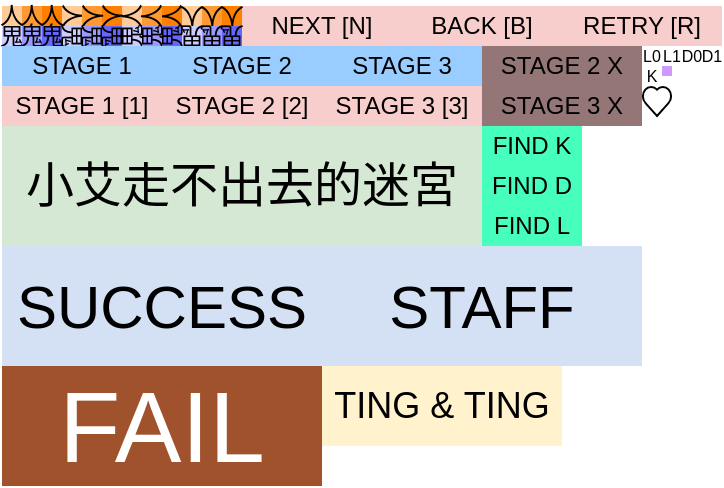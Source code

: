 <mxfile version="22.1.15" type="device">
  <diagram name="Page-1" id="5XNaylJJS5qS0YuT8DcA">
    <mxGraphModel dx="1574" dy="1492" grid="1" gridSize="10" guides="1" tooltips="1" connect="1" arrows="1" fold="1" page="1" pageScale="1" pageWidth="850" pageHeight="1100" math="0" shadow="0">
      <root>
        <mxCell id="0" />
        <mxCell id="1" parent="0" />
        <mxCell id="161r6gCi3Nn3EgOLm0id-1" value="人" style="rounded=0;whiteSpace=wrap;html=1;strokeColor=none;fillColor=#FFCC99;rotation=90;" vertex="1" parent="1">
          <mxGeometry x="30" width="10" height="10" as="geometry" />
        </mxCell>
        <mxCell id="161r6gCi3Nn3EgOLm0id-2" value="人" style="rounded=0;whiteSpace=wrap;html=1;strokeColor=none;fillColor=#FFCC99;rotation=-90;" vertex="1" parent="1">
          <mxGeometry x="60" width="10" height="10" as="geometry" />
        </mxCell>
        <mxCell id="161r6gCi3Nn3EgOLm0id-3" value="人" style="rounded=0;whiteSpace=wrap;html=1;strokeColor=none;fillColor=#FF9933;" vertex="1" parent="1">
          <mxGeometry x="10" width="10" height="10" as="geometry" />
        </mxCell>
        <mxCell id="161r6gCi3Nn3EgOLm0id-4" value="" style="rounded=0;whiteSpace=wrap;html=1;fillColor=#CC99FF;shadow=0;strokeColor=none;" vertex="1" parent="1">
          <mxGeometry x="330" y="30" width="5" height="5" as="geometry" />
        </mxCell>
        <mxCell id="161r6gCi3Nn3EgOLm0id-5" value="K" style="rounded=0;whiteSpace=wrap;html=1;strokeColor=none;fontSize=8;" vertex="1" parent="1">
          <mxGeometry x="320" y="30" width="10" height="10" as="geometry" />
        </mxCell>
        <mxCell id="161r6gCi3Nn3EgOLm0id-6" value="&lt;font style=&quot;font-size: 8px;&quot;&gt;D0&lt;/font&gt;" style="rounded=0;whiteSpace=wrap;html=1;strokeColor=none;fontSize=8;" vertex="1" parent="1">
          <mxGeometry x="340" y="20" width="10" height="10" as="geometry" />
        </mxCell>
        <mxCell id="161r6gCi3Nn3EgOLm0id-7" value="&lt;font style=&quot;font-size: 8px;&quot;&gt;D1&lt;/font&gt;" style="rounded=0;whiteSpace=wrap;html=1;strokeColor=none;fontSize=8;" vertex="1" parent="1">
          <mxGeometry x="350" y="20" width="10" height="10" as="geometry" />
        </mxCell>
        <mxCell id="161r6gCi3Nn3EgOLm0id-8" value="&lt;font style=&quot;font-size: 8px;&quot;&gt;L0&lt;/font&gt;" style="rounded=0;whiteSpace=wrap;html=1;strokeColor=none;fontSize=8;" vertex="1" parent="1">
          <mxGeometry x="320" y="20" width="10" height="10" as="geometry" />
        </mxCell>
        <mxCell id="161r6gCi3Nn3EgOLm0id-9" value="&lt;font style=&quot;font-size: 8px;&quot;&gt;L1&lt;/font&gt;" style="rounded=0;whiteSpace=wrap;html=1;strokeColor=none;fontSize=8;" vertex="1" parent="1">
          <mxGeometry x="330" y="20" width="10" height="10" as="geometry" />
        </mxCell>
        <mxCell id="161r6gCi3Nn3EgOLm0id-10" value="" style="verticalLabelPosition=bottom;verticalAlign=top;html=1;shape=mxgraph.basic.heart;strokeColor=default;" vertex="1" parent="1">
          <mxGeometry x="320" y="40" width="15" height="15" as="geometry" />
        </mxCell>
        <mxCell id="161r6gCi3Nn3EgOLm0id-11" value="&lt;font style=&quot;font-size: 24px;&quot;&gt;小艾走不出去的迷宮&lt;/font&gt;" style="rounded=0;whiteSpace=wrap;html=1;strokeColor=none;fillColor=#d5e8d4;" vertex="1" parent="1">
          <mxGeometry y="60" width="240" height="60" as="geometry" />
        </mxCell>
        <mxCell id="161r6gCi3Nn3EgOLm0id-12" value="鬼" style="rounded=0;whiteSpace=wrap;html=1;strokeColor=none;fillColor=#CCCCFF;" vertex="1" parent="1">
          <mxGeometry y="10" width="10" height="10" as="geometry" />
        </mxCell>
        <mxCell id="161r6gCi3Nn3EgOLm0id-13" value="人" style="rounded=0;whiteSpace=wrap;html=1;strokeColor=none;fillColor=#FFCC99;" vertex="1" parent="1">
          <mxGeometry width="10" height="10" as="geometry" />
        </mxCell>
        <mxCell id="161r6gCi3Nn3EgOLm0id-14" value="NEXT [N]" style="rounded=0;whiteSpace=wrap;html=1;fillColor=#F8CECC;strokeColor=none;" vertex="1" parent="1">
          <mxGeometry x="120" width="80" height="20" as="geometry" />
        </mxCell>
        <mxCell id="161r6gCi3Nn3EgOLm0id-15" value="BACK [B]" style="rounded=0;whiteSpace=wrap;html=1;fillColor=#F8CECC;strokeColor=none;" vertex="1" parent="1">
          <mxGeometry x="200" width="80" height="20" as="geometry" />
        </mxCell>
        <mxCell id="161r6gCi3Nn3EgOLm0id-16" value="RETRY [R]" style="rounded=0;whiteSpace=wrap;html=1;fillColor=#F8CECC;strokeColor=none;" vertex="1" parent="1">
          <mxGeometry x="280" width="80" height="20" as="geometry" />
        </mxCell>
        <mxCell id="161r6gCi3Nn3EgOLm0id-17" value="STAGE 1 [1]" style="rounded=0;whiteSpace=wrap;html=1;fillColor=#F8CECC;strokeColor=none;" vertex="1" parent="1">
          <mxGeometry y="40" width="80" height="20" as="geometry" />
        </mxCell>
        <mxCell id="161r6gCi3Nn3EgOLm0id-18" value="STAGE 2 [2]" style="rounded=0;whiteSpace=wrap;html=1;fillColor=#F8CECC;strokeColor=none;" vertex="1" parent="1">
          <mxGeometry x="80" y="40" width="80" height="20" as="geometry" />
        </mxCell>
        <mxCell id="161r6gCi3Nn3EgOLm0id-19" value="STAGE 3 [3]" style="rounded=0;whiteSpace=wrap;html=1;fillColor=#F8CECC;strokeColor=none;" vertex="1" parent="1">
          <mxGeometry x="160" y="40" width="80" height="20" as="geometry" />
        </mxCell>
        <mxCell id="161r6gCi3Nn3EgOLm0id-20" value="人" style="rounded=0;whiteSpace=wrap;html=1;strokeColor=none;fillColor=#FF8000;" vertex="1" parent="1">
          <mxGeometry x="20" width="10" height="10" as="geometry" />
        </mxCell>
        <mxCell id="161r6gCi3Nn3EgOLm0id-21" value="人" style="rounded=0;whiteSpace=wrap;html=1;strokeColor=none;fillColor=#FF8000;rotation=90;" vertex="1" parent="1">
          <mxGeometry x="50" width="10" height="10" as="geometry" />
        </mxCell>
        <mxCell id="161r6gCi3Nn3EgOLm0id-22" value="人" style="rounded=0;whiteSpace=wrap;html=1;strokeColor=none;fillColor=#FF9933;rotation=90;" vertex="1" parent="1">
          <mxGeometry x="40" width="10" height="10" as="geometry" />
        </mxCell>
        <mxCell id="161r6gCi3Nn3EgOLm0id-23" value="人" style="rounded=0;whiteSpace=wrap;html=1;strokeColor=none;fillColor=#FF8000;rotation=-90;" vertex="1" parent="1">
          <mxGeometry x="80" width="10" height="10" as="geometry" />
        </mxCell>
        <mxCell id="161r6gCi3Nn3EgOLm0id-24" value="鬼" style="rounded=0;whiteSpace=wrap;html=1;strokeColor=none;fillColor=#9999FF;" vertex="1" parent="1">
          <mxGeometry x="10" y="10" width="10" height="10" as="geometry" />
        </mxCell>
        <mxCell id="161r6gCi3Nn3EgOLm0id-25" value="鬼" style="rounded=0;whiteSpace=wrap;html=1;strokeColor=none;fillColor=#6666FF;" vertex="1" parent="1">
          <mxGeometry x="20" y="10" width="10" height="10" as="geometry" />
        </mxCell>
        <mxCell id="161r6gCi3Nn3EgOLm0id-26" value="人" style="rounded=0;whiteSpace=wrap;html=1;strokeColor=none;fillColor=#FF9933;rotation=-90;" vertex="1" parent="1">
          <mxGeometry x="70" width="10" height="10" as="geometry" />
        </mxCell>
        <mxCell id="161r6gCi3Nn3EgOLm0id-27" value="人" style="rounded=0;whiteSpace=wrap;html=1;strokeColor=none;fillColor=#FFCC99;rotation=-180;" vertex="1" parent="1">
          <mxGeometry x="90" width="10" height="10" as="geometry" />
        </mxCell>
        <mxCell id="161r6gCi3Nn3EgOLm0id-28" value="人" style="rounded=0;whiteSpace=wrap;html=1;strokeColor=none;fillColor=#FF8000;rotation=-180;" vertex="1" parent="1">
          <mxGeometry x="110" width="10" height="10" as="geometry" />
        </mxCell>
        <mxCell id="161r6gCi3Nn3EgOLm0id-29" value="人" style="rounded=0;whiteSpace=wrap;html=1;strokeColor=none;fillColor=#FF9933;rotation=-180;" vertex="1" parent="1">
          <mxGeometry x="100" width="10" height="10" as="geometry" />
        </mxCell>
        <mxCell id="161r6gCi3Nn3EgOLm0id-30" value="鬼" style="rounded=0;whiteSpace=wrap;html=1;strokeColor=none;fillColor=#CCCCFF;rotation=90;" vertex="1" parent="1">
          <mxGeometry x="30" y="10" width="10" height="10" as="geometry" />
        </mxCell>
        <mxCell id="161r6gCi3Nn3EgOLm0id-31" value="鬼" style="rounded=0;whiteSpace=wrap;html=1;strokeColor=none;fillColor=#9999FF;rotation=90;" vertex="1" parent="1">
          <mxGeometry x="40" y="10" width="10" height="10" as="geometry" />
        </mxCell>
        <mxCell id="161r6gCi3Nn3EgOLm0id-32" value="鬼" style="rounded=0;whiteSpace=wrap;html=1;strokeColor=none;fillColor=#6666FF;rotation=90;direction=south;" vertex="1" parent="1">
          <mxGeometry x="50" y="10" width="10" height="10" as="geometry" />
        </mxCell>
        <mxCell id="161r6gCi3Nn3EgOLm0id-33" value="鬼" style="rounded=0;whiteSpace=wrap;html=1;strokeColor=none;fillColor=#CCCCFF;direction=north;flipV=0;flipH=0;rotation=180;" vertex="1" parent="1">
          <mxGeometry x="90" y="10" width="10" height="10" as="geometry" />
        </mxCell>
        <mxCell id="161r6gCi3Nn3EgOLm0id-34" value="鬼" style="rounded=0;whiteSpace=wrap;html=1;strokeColor=none;fillColor=#9999FF;direction=north;flipV=0;flipH=0;rotation=180;" vertex="1" parent="1">
          <mxGeometry x="100" y="10" width="10" height="10" as="geometry" />
        </mxCell>
        <mxCell id="161r6gCi3Nn3EgOLm0id-35" value="鬼" style="rounded=0;whiteSpace=wrap;html=1;strokeColor=none;fillColor=#6666FF;direction=west;flipV=0;flipH=0;rotation=180;" vertex="1" parent="1">
          <mxGeometry x="110" y="10" width="10" height="10" as="geometry" />
        </mxCell>
        <mxCell id="161r6gCi3Nn3EgOLm0id-36" value="鬼" style="rounded=0;whiteSpace=wrap;html=1;strokeColor=none;fillColor=#CCCCFF;direction=north;flipV=0;flipH=0;rotation=270;" vertex="1" parent="1">
          <mxGeometry x="60" y="10" width="10" height="10" as="geometry" />
        </mxCell>
        <mxCell id="161r6gCi3Nn3EgOLm0id-37" value="鬼" style="rounded=0;whiteSpace=wrap;html=1;strokeColor=none;fillColor=#9999FF;direction=north;flipV=0;flipH=0;rotation=270;" vertex="1" parent="1">
          <mxGeometry x="70" y="10" width="10" height="10" as="geometry" />
        </mxCell>
        <mxCell id="161r6gCi3Nn3EgOLm0id-38" value="鬼" style="rounded=0;whiteSpace=wrap;html=1;strokeColor=none;fillColor=#6666FF;direction=west;flipV=0;flipH=0;rotation=270;" vertex="1" parent="1">
          <mxGeometry x="80" y="10" width="10" height="10" as="geometry" />
        </mxCell>
        <mxCell id="161r6gCi3Nn3EgOLm0id-39" value="STAGE 1" style="rounded=0;whiteSpace=wrap;html=1;fillColor=#99CCFF;strokeColor=none;" vertex="1" parent="1">
          <mxGeometry y="20" width="80" height="20" as="geometry" />
        </mxCell>
        <mxCell id="161r6gCi3Nn3EgOLm0id-40" value="STAGE 2" style="rounded=0;whiteSpace=wrap;html=1;fillColor=#99CCFF;strokeColor=none;" vertex="1" parent="1">
          <mxGeometry x="80" y="20" width="80" height="20" as="geometry" />
        </mxCell>
        <mxCell id="161r6gCi3Nn3EgOLm0id-41" value="STAGE 3" style="rounded=0;whiteSpace=wrap;html=1;fillColor=#99CCFF;strokeColor=none;" vertex="1" parent="1">
          <mxGeometry x="160" y="20" width="80" height="20" as="geometry" />
        </mxCell>
        <mxCell id="161r6gCi3Nn3EgOLm0id-42" value="&lt;font style=&quot;font-size: 12px;&quot;&gt;FIND K&lt;/font&gt;" style="rounded=0;whiteSpace=wrap;html=1;fillColor=#47FFBC;strokeColor=none;fontSize=12;" vertex="1" parent="1">
          <mxGeometry x="240" y="60" width="50" height="20" as="geometry" />
        </mxCell>
        <mxCell id="161r6gCi3Nn3EgOLm0id-43" value="STAGE 2 X" style="rounded=0;whiteSpace=wrap;html=1;fillColor=#947676;strokeColor=none;" vertex="1" parent="1">
          <mxGeometry x="240" y="20" width="80" height="20" as="geometry" />
        </mxCell>
        <mxCell id="161r6gCi3Nn3EgOLm0id-44" value="STAGE 3 X" style="rounded=0;whiteSpace=wrap;html=1;fillColor=#947676;strokeColor=none;" vertex="1" parent="1">
          <mxGeometry x="240" y="40" width="80" height="20" as="geometry" />
        </mxCell>
        <mxCell id="161r6gCi3Nn3EgOLm0id-45" value="&lt;font style=&quot;font-size: 30px;&quot;&gt;SUCCESS&lt;/font&gt;" style="rounded=0;whiteSpace=wrap;html=1;strokeColor=none;fillColor=#D4E1F5;fontSize=30;" vertex="1" parent="1">
          <mxGeometry y="120" width="160" height="60" as="geometry" />
        </mxCell>
        <mxCell id="161r6gCi3Nn3EgOLm0id-46" value="&lt;font style=&quot;font-size: 50px;&quot;&gt;FAIL&lt;/font&gt;" style="rounded=0;whiteSpace=wrap;html=1;strokeColor=none;fillColor=#a0522d;fontSize=50;fontColor=#ffffff;" vertex="1" parent="1">
          <mxGeometry y="180" width="160" height="60" as="geometry" />
        </mxCell>
        <mxCell id="161r6gCi3Nn3EgOLm0id-47" value="&lt;font style=&quot;font-size: 30px;&quot;&gt;STAFF&lt;/font&gt;" style="rounded=0;whiteSpace=wrap;html=1;strokeColor=none;fillColor=#D4E1F5;fontSize=30;" vertex="1" parent="1">
          <mxGeometry x="160" y="120" width="160" height="60" as="geometry" />
        </mxCell>
        <mxCell id="161r6gCi3Nn3EgOLm0id-48" value="&lt;font style=&quot;font-size: 18px;&quot;&gt;TING &amp;amp; TING&lt;/font&gt;" style="rounded=0;whiteSpace=wrap;html=1;strokeColor=none;fillColor=#fff2cc;fontSize=18;" vertex="1" parent="1">
          <mxGeometry x="160" y="180" width="120" height="40" as="geometry" />
        </mxCell>
        <mxCell id="161r6gCi3Nn3EgOLm0id-49" value="&lt;font style=&quot;font-size: 12px;&quot;&gt;FIND D&lt;/font&gt;" style="rounded=0;whiteSpace=wrap;html=1;fillColor=#47FFBC;strokeColor=none;fontSize=12;" vertex="1" parent="1">
          <mxGeometry x="240" y="80" width="50" height="20" as="geometry" />
        </mxCell>
        <mxCell id="161r6gCi3Nn3EgOLm0id-50" value="&lt;font style=&quot;font-size: 12px;&quot;&gt;FIND L&lt;/font&gt;" style="rounded=0;whiteSpace=wrap;html=1;fillColor=#47FFBC;strokeColor=none;fontSize=12;" vertex="1" parent="1">
          <mxGeometry x="240" y="100" width="50" height="20" as="geometry" />
        </mxCell>
      </root>
    </mxGraphModel>
  </diagram>
</mxfile>
